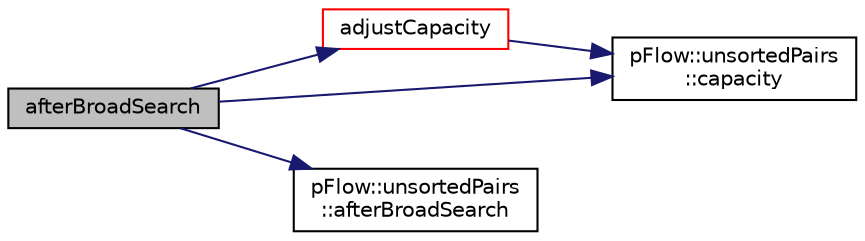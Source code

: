 digraph "afterBroadSearch"
{
 // LATEX_PDF_SIZE
  edge [fontname="Helvetica",fontsize="10",labelfontname="Helvetica",labelfontsize="10"];
  node [fontname="Helvetica",fontsize="10",shape=record];
  rankdir="LR";
  Node1 [label="afterBroadSearch",height=0.2,width=0.4,color="black", fillcolor="grey75", style="filled", fontcolor="black",tooltip=" "];
  Node1 -> Node2 [color="midnightblue",fontsize="10",style="solid",fontname="Helvetica"];
  Node2 [label="adjustCapacity",height=0.2,width=0.4,color="red", fillcolor="white", style="filled",URL="$classpFlow_1_1unsortedContactList.html#a094cab68474f9d487c8113228caf8c1a",tooltip=" "];
  Node2 -> Node3 [color="midnightblue",fontsize="10",style="solid",fontname="Helvetica"];
  Node3 [label="pFlow::unsortedPairs\l::capacity",height=0.2,width=0.4,color="black", fillcolor="white", style="filled",URL="$classpFlow_1_1unsortedPairs.html#a2c568367e3aaa446720ee21283a0ca34",tooltip=" "];
  Node1 -> Node5 [color="midnightblue",fontsize="10",style="solid",fontname="Helvetica"];
  Node5 [label="pFlow::unsortedPairs\l::afterBroadSearch",height=0.2,width=0.4,color="black", fillcolor="white", style="filled",URL="$classpFlow_1_1unsortedPairs.html#a6141d3224e90a32108452817d4e08ea8",tooltip=" "];
  Node1 -> Node3 [color="midnightblue",fontsize="10",style="solid",fontname="Helvetica"];
}
